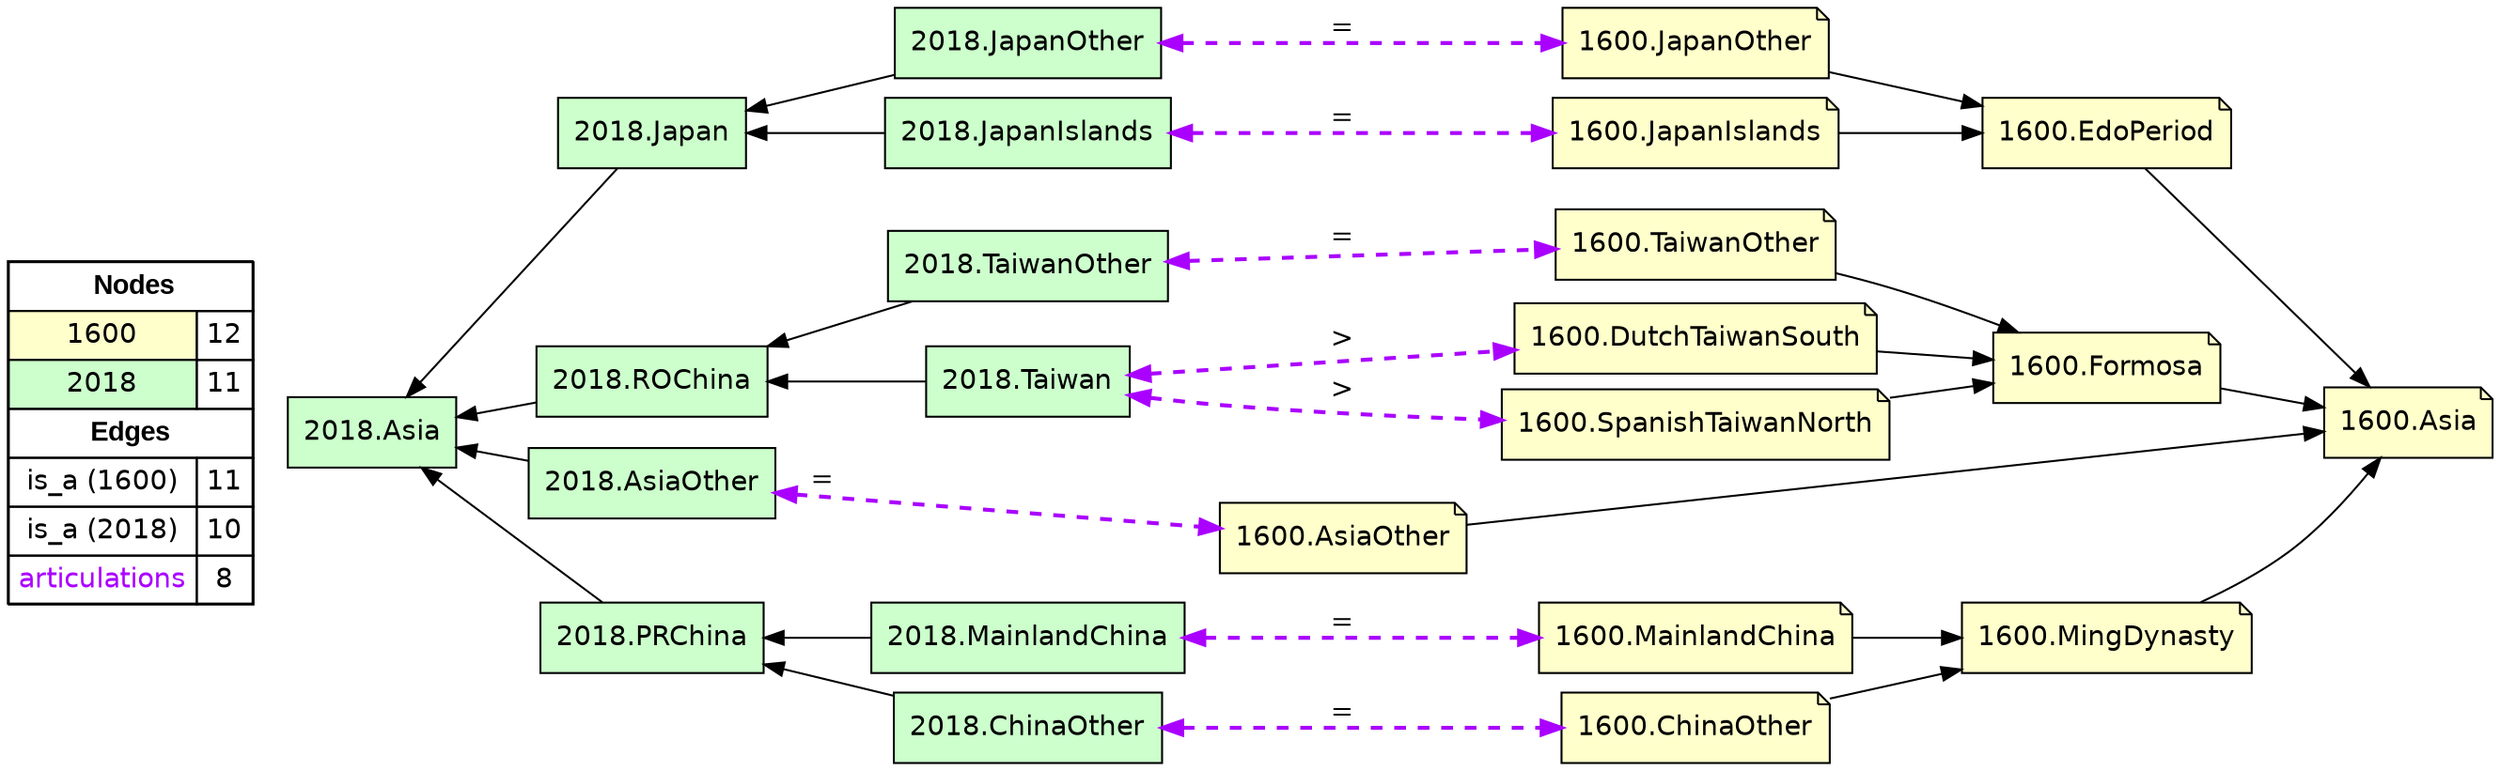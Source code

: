 digraph{
rankdir=LR
node[shape=circle style=filled fillcolor="#FFFFFF"] 
node[shape=note style=filled fillcolor="#FFFFCC" fontname="helvetica"] 
"1600.Asia"
"1600.EdoPeriod"
"1600.MingDynasty"
"1600.MainlandChina"
"1600.ChinaOther"
"1600.Formosa"
"1600.AsiaOther"
"1600.JapanOther"
"1600.DutchTaiwanSouth"
"1600.SpanishTaiwanNorth"
"1600.TaiwanOther"
"1600.JapanIslands"
node[shape=circle style=filled fillcolor="#FFFFFF"] 
node[shape=box style=filled fillcolor="#CCFFCC" fontname="helvetica"] 
"2018.Japan"
"2018.ROChina"
"2018.AsiaOther"
"2018.Asia"
"2018.TaiwanOther"
"2018.MainlandChina"
"2018.Taiwan"
"2018.JapanOther"
"2018.PRChina"
"2018.JapanIslands"
"2018.ChinaOther"
edge[style=solid color="#000000" constraint=true penwidth=1 dir=forward]
edge[style=solid color="#000000" constraint=true penwidth=1 dir=forward]
"1600.JapanOther" -> "1600.EdoPeriod"
"1600.AsiaOther" -> "1600.Asia"
"1600.ChinaOther" -> "1600.MingDynasty"
"1600.SpanishTaiwanNorth" -> "1600.Formosa"
"1600.DutchTaiwanSouth" -> "1600.Formosa"
"1600.EdoPeriod" -> "1600.Asia"
"1600.JapanIslands" -> "1600.EdoPeriod"
"1600.TaiwanOther" -> "1600.Formosa"
"1600.MainlandChina" -> "1600.MingDynasty"
"1600.Formosa" -> "1600.Asia"
"1600.MingDynasty" -> "1600.Asia"
edge[style=solid color="#000000" constraint=true penwidth=1 dir=forward]
edge[style=solid color="#000000" constraint=true penwidth=1 dir=forward]
"2018.ROChina" -> "2018.Taiwan" [dir=back]
"2018.Asia" -> "2018.ROChina" [dir=back]
"2018.Asia" -> "2018.PRChina" [dir=back]
"2018.Japan" -> "2018.JapanOther" [dir=back]
"2018.PRChina" -> "2018.ChinaOther" [dir=back]
"2018.Asia" -> "2018.Japan" [dir=back]
"2018.Asia" -> "2018.AsiaOther" [dir=back]
"2018.PRChina" -> "2018.MainlandChina" [dir=back]
"2018.Japan" -> "2018.JapanIslands" [dir=back]
"2018.ROChina" -> "2018.TaiwanOther" [dir=back]
edge[style=solid color="#000000" constraint=true penwidth=1 dir=forward]
edge[style=dashed color="#AA00FF" constraint=true penwidth=2 dir=both]
"2018.TaiwanOther" -> "1600.TaiwanOther" [label="="]
"2018.AsiaOther" -> "1600.AsiaOther" [label="="]
"2018.Taiwan" -> "1600.SpanishTaiwanNorth" [label=">"]
"2018.JapanIslands" -> "1600.JapanIslands" [label="="]
"2018.JapanOther" -> "1600.JapanOther" [label="="]
"2018.Taiwan" -> "1600.DutchTaiwanSouth" [label=">"]
"2018.MainlandChina" -> "1600.MainlandChina" [label="="]
"2018.ChinaOther" -> "1600.ChinaOther" [label="="]
node[shape=box] 
{rank=source Legend [fillcolor= white margin=0 label=< 
 <TABLE BORDER="0" CELLBORDER="1" CELLSPACING="0" CELLPADDING="4"> 
<TR> <TD COLSPAN="2"><font face="Arial Black"> Nodes</font></TD> </TR> 
<TR> 
 <TD bgcolor="#FFFFCC" fontname="helvetica">1600</TD> 
 <TD>12</TD> 
 </TR> 
<TR> 
 <TD bgcolor="#CCFFCC" fontname="helvetica">2018</TD> 
 <TD>11</TD> 
 </TR> 
<TR> <TD COLSPAN="2"><font face = "Arial Black"> Edges </font></TD> </TR> 
<TR> 
 <TD><font color ="#000000">is_a (1600)</font></TD><TD>11</TD>
</TR>
<TR> 
 <TD><font color ="#000000">is_a (2018)</font></TD><TD>10</TD>
</TR>
<TR> 
 <TD><font color ="#AA00FF">articulations</font></TD><TD>8</TD>
</TR>
</TABLE> 
 >] } 
}